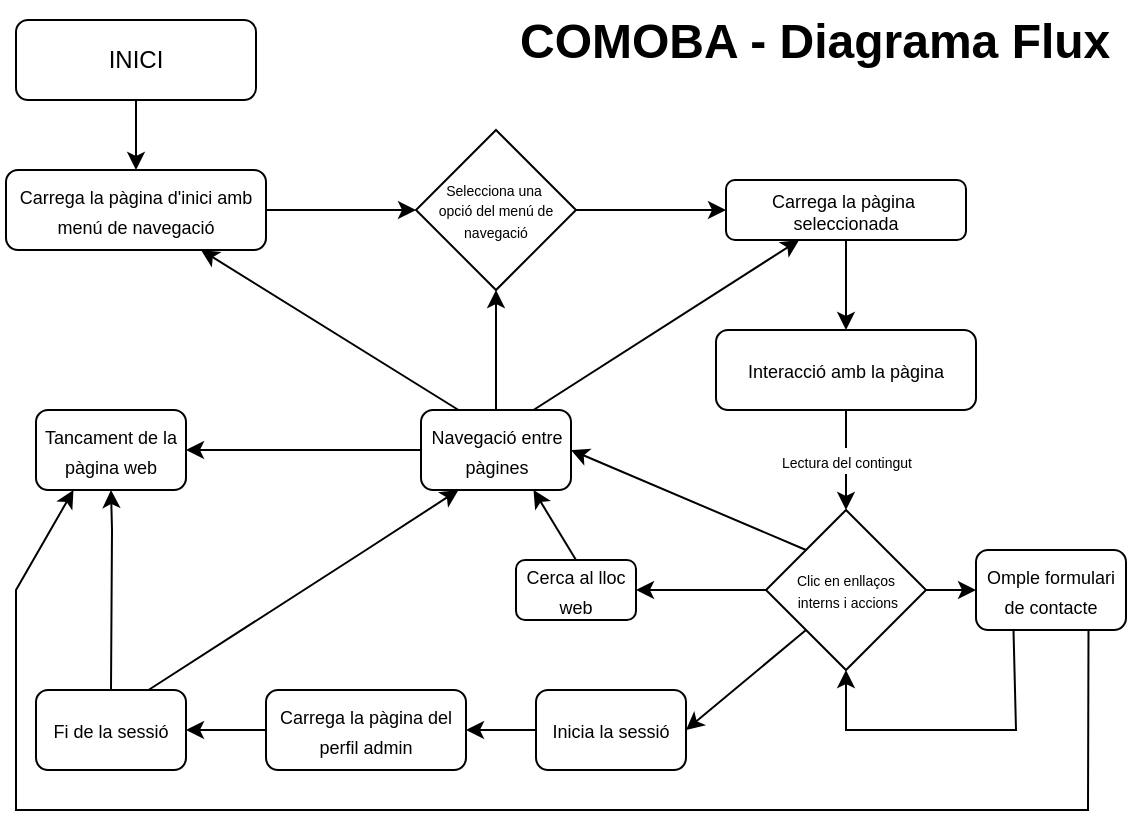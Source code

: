<mxfile version="24.4.14" type="google">
  <diagram id="C5RBs43oDa-KdzZeNtuy" name="Page-1">
    <mxGraphModel grid="1" page="1" gridSize="10" guides="1" tooltips="1" connect="1" arrows="1" fold="1" pageScale="1" pageWidth="827" pageHeight="1169" math="0" shadow="0">
      <root>
        <mxCell id="WIyWlLk6GJQsqaUBKTNV-0" />
        <mxCell id="WIyWlLk6GJQsqaUBKTNV-1" parent="WIyWlLk6GJQsqaUBKTNV-0" />
        <mxCell id="WIyWlLk6GJQsqaUBKTNV-3" value="INICI" style="rounded=1;whiteSpace=wrap;html=1;fontSize=12;glass=0;strokeWidth=1;shadow=0;" vertex="1" parent="WIyWlLk6GJQsqaUBKTNV-1">
          <mxGeometry x="200" y="285" width="120" height="40" as="geometry" />
        </mxCell>
        <mxCell id="X1G3_LdshCspSTQifIYj-1" value="&lt;h1 style=&quot;margin-top: 0px;&quot;&gt;&lt;span style=&quot;background-color: initial;&quot;&gt;COMOBA - Diagrama Flux&lt;/span&gt;&lt;/h1&gt;&lt;h1 style=&quot;margin-top: 0px;&quot;&gt;&lt;br&gt;&lt;/h1&gt;" style="text;html=1;whiteSpace=wrap;overflow=hidden;rounded=0;" vertex="1" parent="WIyWlLk6GJQsqaUBKTNV-1">
          <mxGeometry x="450" y="275" width="300" height="60" as="geometry" />
        </mxCell>
        <mxCell id="X1G3_LdshCspSTQifIYj-2" value="&lt;font style=&quot;font-size: 9px;&quot;&gt;Carrega la pàgina d&#39;inici amb menú de navegació&lt;/font&gt;" style="rounded=1;whiteSpace=wrap;html=1;fontSize=12;glass=0;strokeWidth=1;shadow=0;" vertex="1" parent="WIyWlLk6GJQsqaUBKTNV-1">
          <mxGeometry x="195" y="360" width="130" height="40" as="geometry" />
        </mxCell>
        <mxCell id="X1G3_LdshCspSTQifIYj-9" value="" style="endArrow=classic;html=1;rounded=0;exitX=0.5;exitY=1;exitDx=0;exitDy=0;entryX=0.5;entryY=0;entryDx=0;entryDy=0;" edge="1" parent="WIyWlLk6GJQsqaUBKTNV-1" source="WIyWlLk6GJQsqaUBKTNV-3" target="X1G3_LdshCspSTQifIYj-2">
          <mxGeometry relative="1" as="geometry">
            <mxPoint x="290" y="380" as="sourcePoint" />
            <mxPoint x="390" y="380" as="targetPoint" />
          </mxGeometry>
        </mxCell>
        <mxCell id="X1G3_LdshCspSTQifIYj-11" value="&lt;div style=&quot;line-height: 80%;&quot;&gt;&lt;span style=&quot;font-size: 7px; background-color: initial;&quot;&gt;Selecciona una&amp;nbsp;&lt;/span&gt;&lt;/div&gt;&lt;div style=&quot;line-height: 80%;&quot;&gt;&lt;span style=&quot;font-size: 7px; background-color: initial;&quot;&gt;opció del menú de navegació&lt;/span&gt;&lt;/div&gt;" style="rhombus;whiteSpace=wrap;html=1;align=center;" vertex="1" parent="WIyWlLk6GJQsqaUBKTNV-1">
          <mxGeometry x="400" y="340" width="80" height="80" as="geometry" />
        </mxCell>
        <mxCell id="X1G3_LdshCspSTQifIYj-12" value="" style="endArrow=classic;html=1;rounded=0;exitX=1;exitY=0.5;exitDx=0;exitDy=0;entryX=0;entryY=0.5;entryDx=0;entryDy=0;" edge="1" parent="WIyWlLk6GJQsqaUBKTNV-1" source="X1G3_LdshCspSTQifIYj-2" target="X1G3_LdshCspSTQifIYj-11">
          <mxGeometry width="50" height="50" relative="1" as="geometry">
            <mxPoint x="320" y="450" as="sourcePoint" />
            <mxPoint x="370" y="400" as="targetPoint" />
          </mxGeometry>
        </mxCell>
        <mxCell id="X1G3_LdshCspSTQifIYj-13" value="&lt;font style=&quot;font-size: 9px;&quot;&gt;Carrega la pàgina&amp;nbsp;&lt;/font&gt;&lt;div style=&quot;font-size: 9px;&quot;&gt;&lt;font style=&quot;font-size: 9px;&quot;&gt;seleccionada&lt;/font&gt;&lt;/div&gt;" style="rounded=1;whiteSpace=wrap;html=1;fontSize=12;glass=0;strokeWidth=1;shadow=0;" vertex="1" parent="WIyWlLk6GJQsqaUBKTNV-1">
          <mxGeometry x="555" y="365" width="120" height="30" as="geometry" />
        </mxCell>
        <mxCell id="X1G3_LdshCspSTQifIYj-18" value="&lt;div&gt;&lt;span style=&quot;font-size: 9px;&quot;&gt;Interacció amb la pàgina&lt;/span&gt;&lt;/div&gt;" style="rounded=1;whiteSpace=wrap;html=1;fontSize=12;glass=0;strokeWidth=1;shadow=0;" vertex="1" parent="WIyWlLk6GJQsqaUBKTNV-1">
          <mxGeometry x="550" y="440" width="130" height="40" as="geometry" />
        </mxCell>
        <mxCell id="X1G3_LdshCspSTQifIYj-19" value="" style="endArrow=classic;html=1;rounded=0;exitX=0.5;exitY=1;exitDx=0;exitDy=0;entryX=0.5;entryY=0;entryDx=0;entryDy=0;" edge="1" parent="WIyWlLk6GJQsqaUBKTNV-1" source="X1G3_LdshCspSTQifIYj-13" target="X1G3_LdshCspSTQifIYj-18">
          <mxGeometry width="50" height="50" relative="1" as="geometry">
            <mxPoint x="300" y="540" as="sourcePoint" />
            <mxPoint x="350" y="490" as="targetPoint" />
          </mxGeometry>
        </mxCell>
        <mxCell id="X1G3_LdshCspSTQifIYj-20" value="&lt;div style=&quot;line-height: 80%;&quot;&gt;&lt;span style=&quot;font-size: 7px;&quot;&gt;Clic en enllaços&lt;/span&gt;&lt;/div&gt;&lt;div style=&quot;line-height: 80%;&quot;&gt;&lt;span style=&quot;font-size: 7px;&quot;&gt;&amp;nbsp;interns i accions&lt;/span&gt;&lt;/div&gt;" style="rhombus;whiteSpace=wrap;html=1;align=center;" vertex="1" parent="WIyWlLk6GJQsqaUBKTNV-1">
          <mxGeometry x="575" y="530" width="80" height="80" as="geometry" />
        </mxCell>
        <mxCell id="X1G3_LdshCspSTQifIYj-24" value="" style="endArrow=classic;html=1;rounded=0;entryX=0;entryY=0.5;entryDx=0;entryDy=0;exitX=1;exitY=0.5;exitDx=0;exitDy=0;" edge="1" parent="WIyWlLk6GJQsqaUBKTNV-1" source="X1G3_LdshCspSTQifIYj-11" target="X1G3_LdshCspSTQifIYj-13">
          <mxGeometry relative="1" as="geometry">
            <mxPoint x="280" y="530" as="sourcePoint" />
            <mxPoint x="380" y="530" as="targetPoint" />
          </mxGeometry>
        </mxCell>
        <mxCell id="X1G3_LdshCspSTQifIYj-29" value="&lt;div&gt;&lt;span style=&quot;font-size: 9px;&quot;&gt;Inicia la sessió&lt;/span&gt;&lt;/div&gt;" style="rounded=1;whiteSpace=wrap;html=1;fontSize=12;glass=0;strokeWidth=1;shadow=0;" vertex="1" parent="WIyWlLk6GJQsqaUBKTNV-1">
          <mxGeometry x="460" y="620" width="75" height="40" as="geometry" />
        </mxCell>
        <mxCell id="X1G3_LdshCspSTQifIYj-30" value="" style="endArrow=classic;html=1;rounded=0;exitX=0;exitY=1;exitDx=0;exitDy=0;entryX=1;entryY=0.5;entryDx=0;entryDy=0;" edge="1" parent="WIyWlLk6GJQsqaUBKTNV-1" source="X1G3_LdshCspSTQifIYj-20" target="X1G3_LdshCspSTQifIYj-29">
          <mxGeometry width="50" height="50" relative="1" as="geometry">
            <mxPoint x="430" y="550" as="sourcePoint" />
            <mxPoint x="480" y="500" as="targetPoint" />
          </mxGeometry>
        </mxCell>
        <mxCell id="X1G3_LdshCspSTQifIYj-31" value="&lt;div&gt;&lt;span style=&quot;font-size: 9px;&quot;&gt;Carrega la pàgina del perfil admin&lt;/span&gt;&lt;/div&gt;" style="rounded=1;whiteSpace=wrap;html=1;fontSize=12;glass=0;strokeWidth=1;shadow=0;" vertex="1" parent="WIyWlLk6GJQsqaUBKTNV-1">
          <mxGeometry x="325" y="620" width="100" height="40" as="geometry" />
        </mxCell>
        <mxCell id="X1G3_LdshCspSTQifIYj-32" value="" style="endArrow=classic;html=1;rounded=0;exitX=0;exitY=0.5;exitDx=0;exitDy=0;entryX=1;entryY=0.5;entryDx=0;entryDy=0;" edge="1" parent="WIyWlLk6GJQsqaUBKTNV-1" source="X1G3_LdshCspSTQifIYj-29" target="X1G3_LdshCspSTQifIYj-31">
          <mxGeometry width="50" height="50" relative="1" as="geometry">
            <mxPoint x="430" y="550" as="sourcePoint" />
            <mxPoint x="400" y="570" as="targetPoint" />
          </mxGeometry>
        </mxCell>
        <mxCell id="X1G3_LdshCspSTQifIYj-33" value="&lt;div&gt;&lt;span style=&quot;font-size: 9px;&quot;&gt;Omple formulari de contacte&lt;/span&gt;&lt;/div&gt;" style="rounded=1;whiteSpace=wrap;html=1;fontSize=12;glass=0;strokeWidth=1;shadow=0;" vertex="1" parent="WIyWlLk6GJQsqaUBKTNV-1">
          <mxGeometry x="680" y="550" width="75" height="40" as="geometry" />
        </mxCell>
        <mxCell id="X1G3_LdshCspSTQifIYj-34" value="" style="endArrow=classic;html=1;rounded=0;exitX=1;exitY=0.5;exitDx=0;exitDy=0;entryX=0;entryY=0.5;entryDx=0;entryDy=0;" edge="1" parent="WIyWlLk6GJQsqaUBKTNV-1" source="X1G3_LdshCspSTQifIYj-20" target="X1G3_LdshCspSTQifIYj-33">
          <mxGeometry width="50" height="50" relative="1" as="geometry">
            <mxPoint x="430" y="550" as="sourcePoint" />
            <mxPoint x="480" y="500" as="targetPoint" />
          </mxGeometry>
        </mxCell>
        <mxCell id="X1G3_LdshCspSTQifIYj-35" value="&lt;div&gt;&lt;span style=&quot;font-size: 9px;&quot;&gt;Cerca al lloc web&lt;/span&gt;&lt;/div&gt;" style="rounded=1;whiteSpace=wrap;html=1;fontSize=12;glass=0;strokeWidth=1;shadow=0;" vertex="1" parent="WIyWlLk6GJQsqaUBKTNV-1">
          <mxGeometry x="450" y="555" width="60" height="30" as="geometry" />
        </mxCell>
        <mxCell id="X1G3_LdshCspSTQifIYj-36" value="" style="endArrow=classic;html=1;rounded=0;exitX=0;exitY=0.5;exitDx=0;exitDy=0;entryX=1;entryY=0.5;entryDx=0;entryDy=0;" edge="1" parent="WIyWlLk6GJQsqaUBKTNV-1" source="X1G3_LdshCspSTQifIYj-20" target="X1G3_LdshCspSTQifIYj-35">
          <mxGeometry width="50" height="50" relative="1" as="geometry">
            <mxPoint x="430" y="550" as="sourcePoint" />
            <mxPoint x="480" y="500" as="targetPoint" />
          </mxGeometry>
        </mxCell>
        <mxCell id="X1G3_LdshCspSTQifIYj-37" value="&lt;font style=&quot;font-size: 9px;&quot;&gt;Navegació entre pàgines&lt;/font&gt;" style="rounded=1;whiteSpace=wrap;html=1;fontSize=12;glass=0;strokeWidth=1;shadow=0;" vertex="1" parent="WIyWlLk6GJQsqaUBKTNV-1">
          <mxGeometry x="402.5" y="480" width="75" height="40" as="geometry" />
        </mxCell>
        <mxCell id="X1G3_LdshCspSTQifIYj-38" value="" style="endArrow=classic;html=1;rounded=0;exitX=0;exitY=0;exitDx=0;exitDy=0;entryX=1;entryY=0.5;entryDx=0;entryDy=0;" edge="1" parent="WIyWlLk6GJQsqaUBKTNV-1" source="X1G3_LdshCspSTQifIYj-20" target="X1G3_LdshCspSTQifIYj-37">
          <mxGeometry width="50" height="50" relative="1" as="geometry">
            <mxPoint x="430" y="550" as="sourcePoint" />
            <mxPoint x="480" y="500" as="targetPoint" />
          </mxGeometry>
        </mxCell>
        <mxCell id="X1G3_LdshCspSTQifIYj-39" value="" style="endArrow=classic;html=1;rounded=0;exitX=0.25;exitY=0;exitDx=0;exitDy=0;entryX=0.75;entryY=1;entryDx=0;entryDy=0;" edge="1" parent="WIyWlLk6GJQsqaUBKTNV-1" source="X1G3_LdshCspSTQifIYj-37" target="X1G3_LdshCspSTQifIYj-2">
          <mxGeometry width="50" height="50" relative="1" as="geometry">
            <mxPoint x="430" y="550" as="sourcePoint" />
            <mxPoint x="480" y="500" as="targetPoint" />
          </mxGeometry>
        </mxCell>
        <mxCell id="X1G3_LdshCspSTQifIYj-40" value="&lt;div&gt;&lt;span style=&quot;font-size: 9px;&quot;&gt;Fi de la sessió&lt;/span&gt;&lt;/div&gt;" style="rounded=1;whiteSpace=wrap;html=1;fontSize=12;glass=0;strokeWidth=1;shadow=0;" vertex="1" parent="WIyWlLk6GJQsqaUBKTNV-1">
          <mxGeometry x="210" y="620" width="75" height="40" as="geometry" />
        </mxCell>
        <mxCell id="X1G3_LdshCspSTQifIYj-43" value="&lt;div&gt;&lt;span style=&quot;font-size: 9px;&quot;&gt;Tancament de la pàgina web&lt;/span&gt;&lt;/div&gt;" style="rounded=1;whiteSpace=wrap;html=1;fontSize=12;glass=0;strokeWidth=1;shadow=0;" vertex="1" parent="WIyWlLk6GJQsqaUBKTNV-1">
          <mxGeometry x="210" y="480" width="75" height="40" as="geometry" />
        </mxCell>
        <mxCell id="X1G3_LdshCspSTQifIYj-44" value="" style="endArrow=classic;html=1;rounded=0;exitX=0.5;exitY=0;exitDx=0;exitDy=0;entryX=0.5;entryY=1;entryDx=0;entryDy=0;" edge="1" parent="WIyWlLk6GJQsqaUBKTNV-1" source="X1G3_LdshCspSTQifIYj-40" target="X1G3_LdshCspSTQifIYj-43">
          <mxGeometry width="50" height="50" relative="1" as="geometry">
            <mxPoint x="270" y="550" as="sourcePoint" />
            <mxPoint x="248" y="500" as="targetPoint" />
            <Array as="points">
              <mxPoint x="248" y="540" />
            </Array>
          </mxGeometry>
        </mxCell>
        <mxCell id="X1G3_LdshCspSTQifIYj-45" value="" style="endArrow=classic;html=1;rounded=0;exitX=0.75;exitY=0;exitDx=0;exitDy=0;" edge="1" parent="WIyWlLk6GJQsqaUBKTNV-1" source="X1G3_LdshCspSTQifIYj-37" target="X1G3_LdshCspSTQifIYj-13">
          <mxGeometry width="50" height="50" relative="1" as="geometry">
            <mxPoint x="490" y="520" as="sourcePoint" />
            <mxPoint x="540" y="470" as="targetPoint" />
          </mxGeometry>
        </mxCell>
        <mxCell id="X1G3_LdshCspSTQifIYj-46" value="" style="endArrow=classic;html=1;rounded=0;exitX=0;exitY=0.5;exitDx=0;exitDy=0;entryX=1;entryY=0.5;entryDx=0;entryDy=0;" edge="1" parent="WIyWlLk6GJQsqaUBKTNV-1" source="X1G3_LdshCspSTQifIYj-31" target="X1G3_LdshCspSTQifIYj-40">
          <mxGeometry width="50" height="50" relative="1" as="geometry">
            <mxPoint x="500" y="520" as="sourcePoint" />
            <mxPoint x="550" y="470" as="targetPoint" />
          </mxGeometry>
        </mxCell>
        <mxCell id="X1G3_LdshCspSTQifIYj-47" value="" style="endArrow=classic;html=1;rounded=0;exitX=0;exitY=0.5;exitDx=0;exitDy=0;entryX=1;entryY=0.5;entryDx=0;entryDy=0;" edge="1" parent="WIyWlLk6GJQsqaUBKTNV-1" source="X1G3_LdshCspSTQifIYj-37" target="X1G3_LdshCspSTQifIYj-43">
          <mxGeometry width="50" height="50" relative="1" as="geometry">
            <mxPoint x="500" y="520" as="sourcePoint" />
            <mxPoint x="550" y="470" as="targetPoint" />
          </mxGeometry>
        </mxCell>
        <mxCell id="X1G3_LdshCspSTQifIYj-48" value="" style="endArrow=classic;html=1;rounded=0;exitX=0.5;exitY=0;exitDx=0;exitDy=0;entryX=0.5;entryY=1;entryDx=0;entryDy=0;" edge="1" parent="WIyWlLk6GJQsqaUBKTNV-1" source="X1G3_LdshCspSTQifIYj-37" target="X1G3_LdshCspSTQifIYj-11">
          <mxGeometry width="50" height="50" relative="1" as="geometry">
            <mxPoint x="500" y="520" as="sourcePoint" />
            <mxPoint x="550" y="470" as="targetPoint" />
          </mxGeometry>
        </mxCell>
        <mxCell id="X1G3_LdshCspSTQifIYj-49" value="" style="endArrow=classic;html=1;rounded=0;exitX=0.5;exitY=1;exitDx=0;exitDy=0;entryX=0.5;entryY=0;entryDx=0;entryDy=0;" edge="1" parent="WIyWlLk6GJQsqaUBKTNV-1" source="X1G3_LdshCspSTQifIYj-18" target="X1G3_LdshCspSTQifIYj-20">
          <mxGeometry relative="1" as="geometry">
            <mxPoint x="614.71" y="480" as="sourcePoint" />
            <mxPoint x="615" y="530" as="targetPoint" />
          </mxGeometry>
        </mxCell>
        <mxCell id="X1G3_LdshCspSTQifIYj-50" value="&lt;font style=&quot;font-size: 7px;&quot;&gt;Lectura del contingut&lt;/font&gt;" style="edgeLabel;resizable=0;html=1;;align=center;verticalAlign=middle;" connectable="0" vertex="1" parent="X1G3_LdshCspSTQifIYj-49">
          <mxGeometry relative="1" as="geometry" />
        </mxCell>
        <mxCell id="X1G3_LdshCspSTQifIYj-51" value="" style="endArrow=classic;html=1;rounded=0;exitX=0.75;exitY=0;exitDx=0;exitDy=0;entryX=0.25;entryY=1;entryDx=0;entryDy=0;" edge="1" parent="WIyWlLk6GJQsqaUBKTNV-1" source="X1G3_LdshCspSTQifIYj-40" target="X1G3_LdshCspSTQifIYj-37">
          <mxGeometry width="50" height="50" relative="1" as="geometry">
            <mxPoint x="500" y="520" as="sourcePoint" />
            <mxPoint x="550" y="470" as="targetPoint" />
            <Array as="points">
              <mxPoint x="375" y="550" />
            </Array>
          </mxGeometry>
        </mxCell>
        <mxCell id="X1G3_LdshCspSTQifIYj-52" value="" style="endArrow=classic;html=1;rounded=0;exitX=0.5;exitY=0;exitDx=0;exitDy=0;entryX=0.75;entryY=1;entryDx=0;entryDy=0;" edge="1" parent="WIyWlLk6GJQsqaUBKTNV-1" source="X1G3_LdshCspSTQifIYj-35" target="X1G3_LdshCspSTQifIYj-37">
          <mxGeometry width="50" height="50" relative="1" as="geometry">
            <mxPoint x="500" y="520" as="sourcePoint" />
            <mxPoint x="550" y="470" as="targetPoint" />
          </mxGeometry>
        </mxCell>
        <mxCell id="X1G3_LdshCspSTQifIYj-53" value="" style="endArrow=classic;html=1;rounded=0;exitX=0.75;exitY=1;exitDx=0;exitDy=0;entryX=0.25;entryY=1;entryDx=0;entryDy=0;" edge="1" parent="WIyWlLk6GJQsqaUBKTNV-1" source="X1G3_LdshCspSTQifIYj-33" target="X1G3_LdshCspSTQifIYj-43">
          <mxGeometry width="50" height="50" relative="1" as="geometry">
            <mxPoint x="500" y="520" as="sourcePoint" />
            <mxPoint x="200" y="510" as="targetPoint" />
            <Array as="points">
              <mxPoint x="736" y="680" />
              <mxPoint x="200" y="680" />
              <mxPoint x="200" y="570" />
            </Array>
          </mxGeometry>
        </mxCell>
        <mxCell id="X1G3_LdshCspSTQifIYj-54" value="" style="endArrow=classic;html=1;rounded=0;exitX=0.25;exitY=1;exitDx=0;exitDy=0;entryX=0.5;entryY=1;entryDx=0;entryDy=0;" edge="1" parent="WIyWlLk6GJQsqaUBKTNV-1" source="X1G3_LdshCspSTQifIYj-33" target="X1G3_LdshCspSTQifIYj-20">
          <mxGeometry width="50" height="50" relative="1" as="geometry">
            <mxPoint x="500" y="590" as="sourcePoint" />
            <mxPoint x="550" y="540" as="targetPoint" />
            <Array as="points">
              <mxPoint x="700" y="640" />
              <mxPoint x="615" y="640" />
            </Array>
          </mxGeometry>
        </mxCell>
      </root>
    </mxGraphModel>
  </diagram>
</mxfile>
